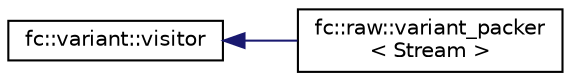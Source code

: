digraph "Graphical Class Hierarchy"
{
  edge [fontname="Helvetica",fontsize="10",labelfontname="Helvetica",labelfontsize="10"];
  node [fontname="Helvetica",fontsize="10",shape=record];
  rankdir="LR";
  Node0 [label="fc::variant::visitor",height=0.2,width=0.4,color="black", fillcolor="white", style="filled",URL="$classfc_1_1variant_1_1visitor.html"];
  Node0 -> Node1 [dir="back",color="midnightblue",fontsize="10",style="solid",fontname="Helvetica"];
  Node1 [label="fc::raw::variant_packer\l\< Stream \>",height=0.2,width=0.4,color="black", fillcolor="white", style="filled",URL="$classfc_1_1raw_1_1variant__packer.html"];
}
